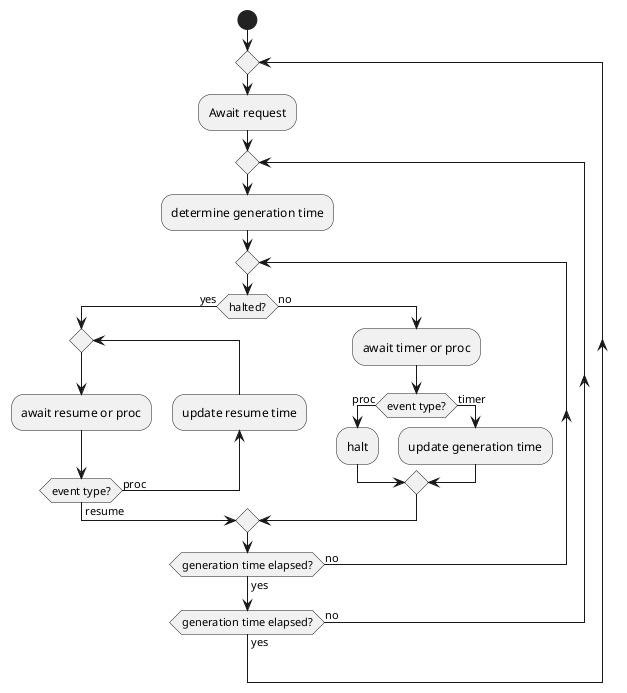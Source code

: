 @startuml state_insertion

start

repeat
    :Await request;
    repeat
        :determine generation time;
        repeat
            if (halted?) then (yes)
                repeat
                    :await resume or proc;
                    backward :update resume time;
                repeat while (event type?) is (proc) not (resume)
            else (no)
                :await timer or proc;
                if (event type?) then (proc)
                    :halt;
                else (timer)
                    :update generation time;
                endif
            endif
        repeat while (generation time elapsed?) is (no) not (yes)
    repeat while (generation time elapsed?) is (no) not (yes)

@enduml